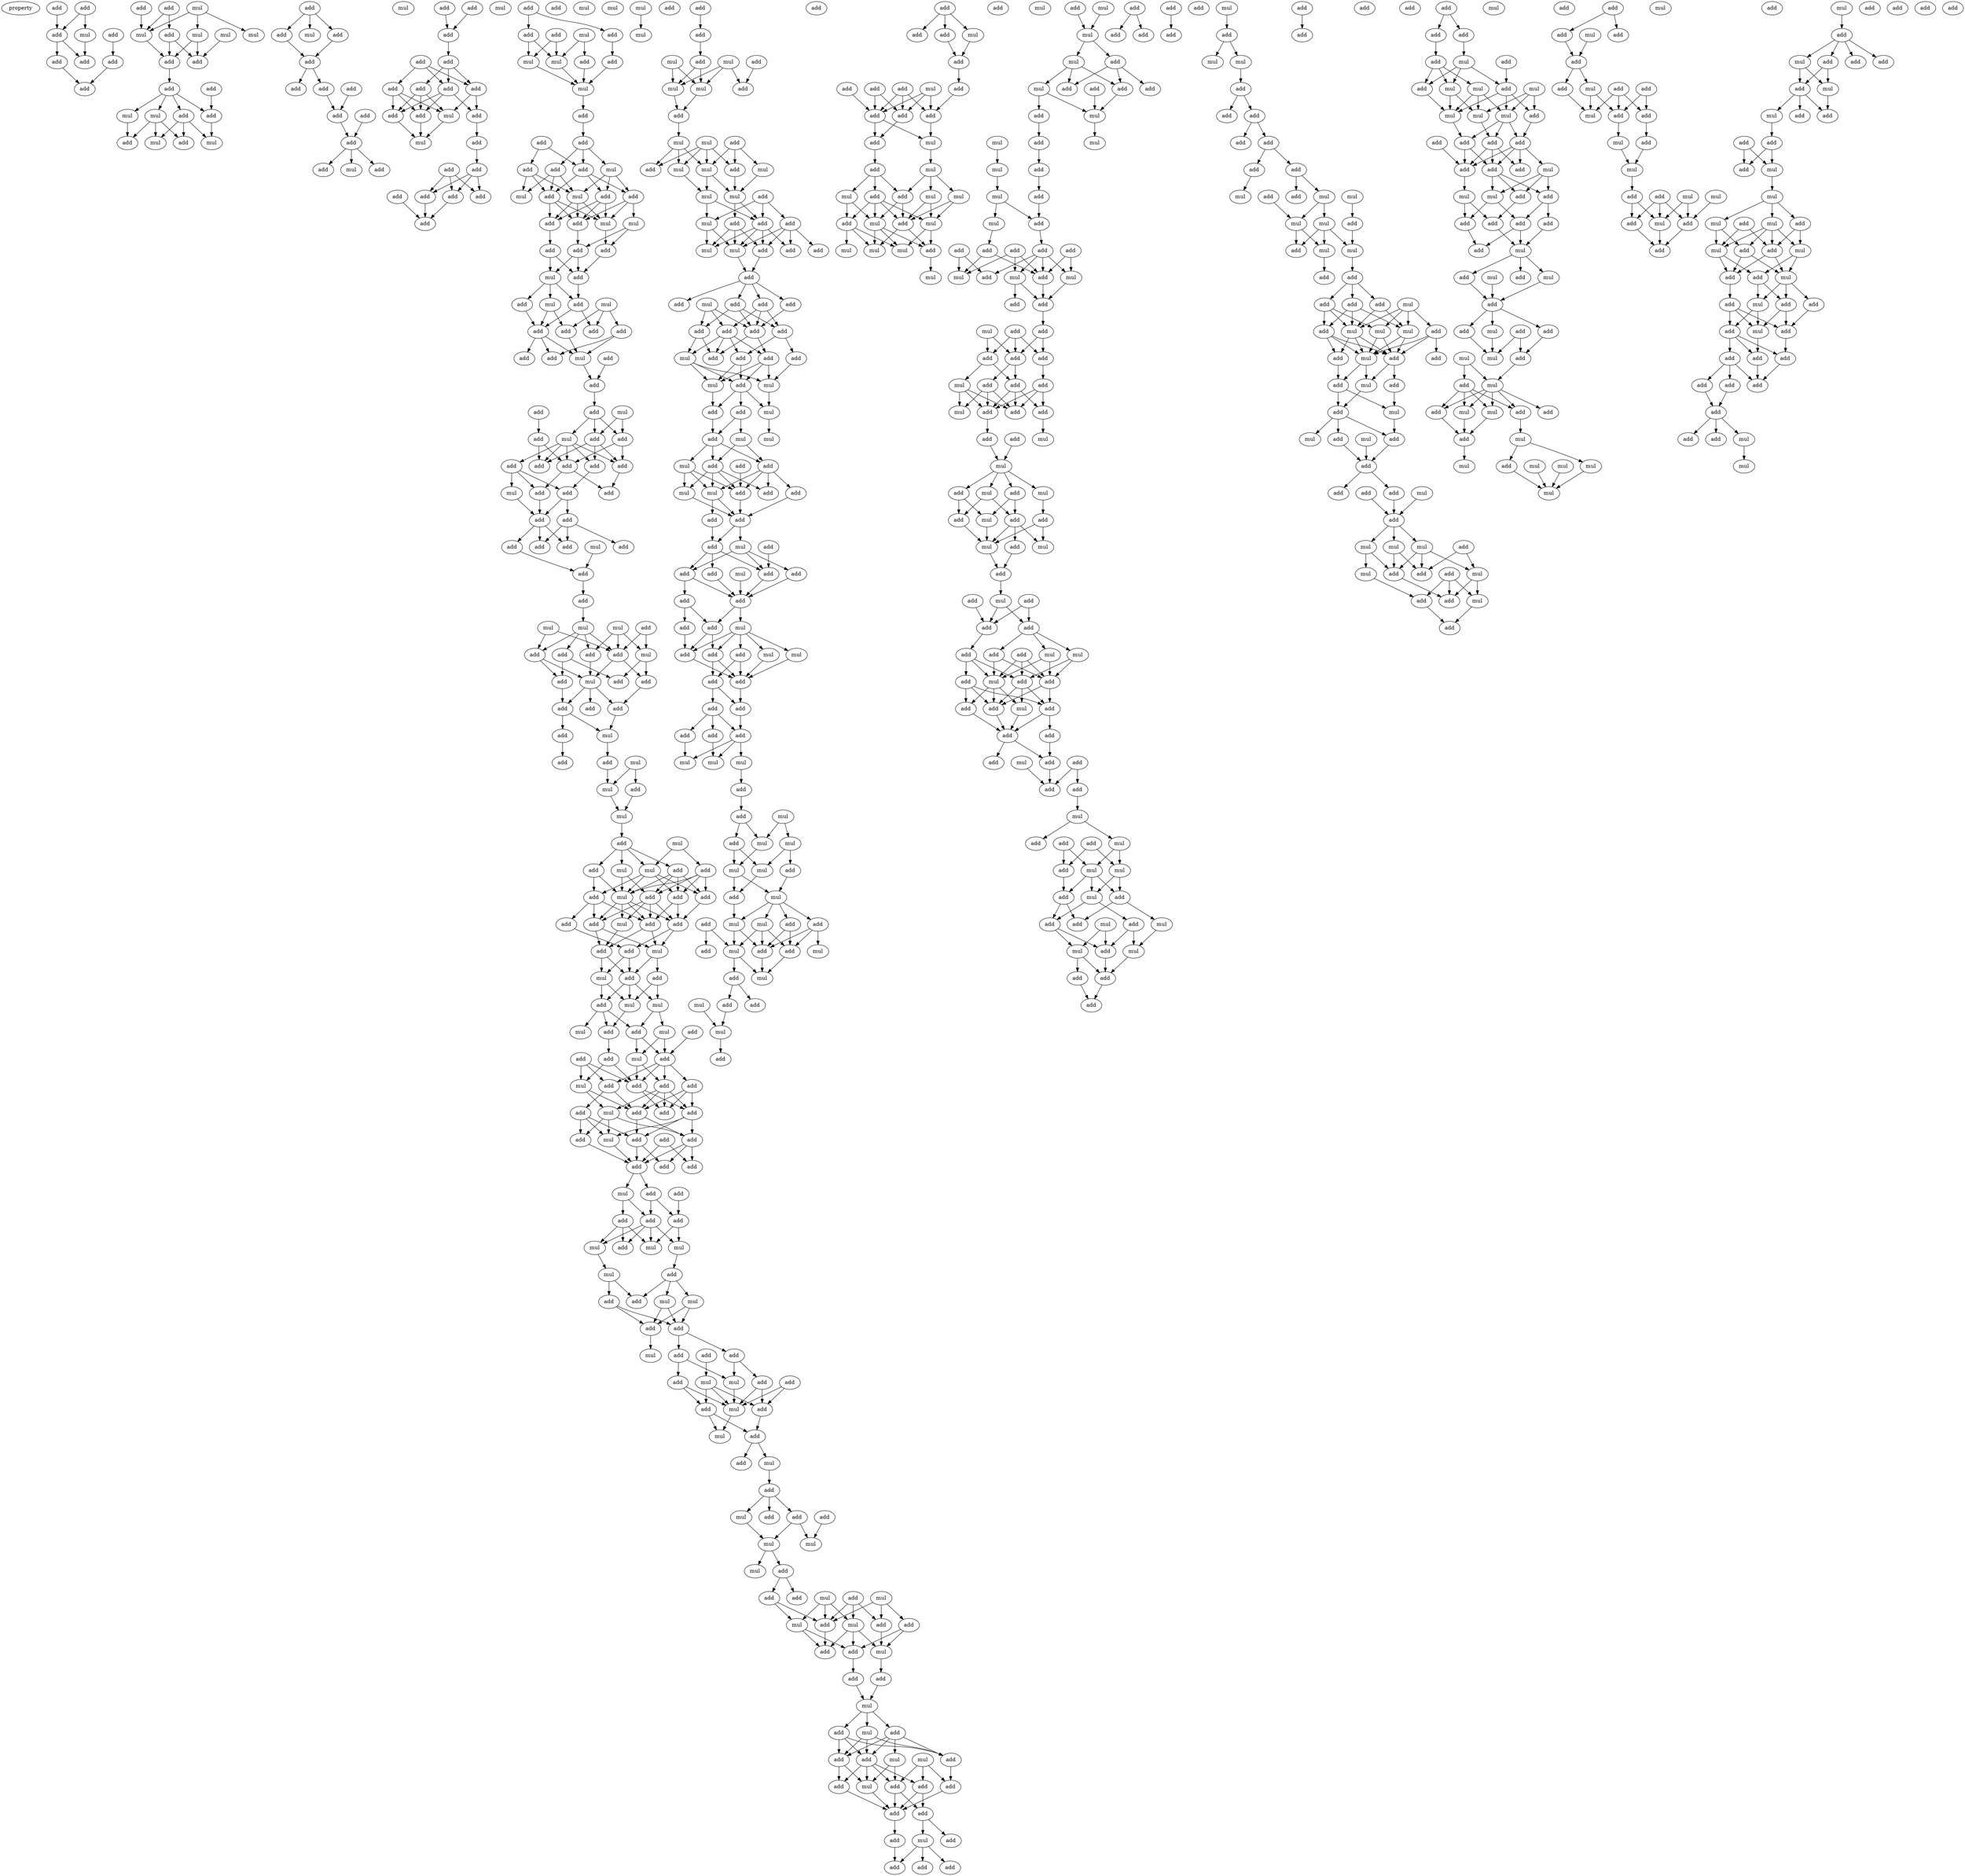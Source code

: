 digraph {
    node [fontcolor=black]
    property [mul=2,lf=2.0]
    0 [ label = add ];
    1 [ label = add ];
    2 [ label = add ];
    3 [ label = mul ];
    4 [ label = add ];
    5 [ label = add ];
    6 [ label = add ];
    7 [ label = add ];
    8 [ label = add ];
    9 [ label = add ];
    10 [ label = mul ];
    11 [ label = add ];
    12 [ label = mul ];
    13 [ label = mul ];
    14 [ label = mul ];
    15 [ label = mul ];
    16 [ label = add ];
    17 [ label = add ];
    18 [ label = add ];
    19 [ label = add ];
    20 [ label = add ];
    21 [ label = mul ];
    22 [ label = add ];
    23 [ label = mul ];
    24 [ label = add ];
    25 [ label = mul ];
    26 [ label = add ];
    27 [ label = mul ];
    28 [ label = add ];
    29 [ label = add ];
    30 [ label = add ];
    31 [ label = mul ];
    32 [ label = add ];
    33 [ label = add ];
    34 [ label = mul ];
    35 [ label = add ];
    36 [ label = add ];
    37 [ label = add ];
    38 [ label = add ];
    39 [ label = add ];
    40 [ label = add ];
    41 [ label = add ];
    42 [ label = add ];
    43 [ label = add ];
    44 [ label = mul ];
    45 [ label = add ];
    46 [ label = add ];
    47 [ label = add ];
    48 [ label = add ];
    49 [ label = add ];
    50 [ label = add ];
    51 [ label = add ];
    52 [ label = add ];
    53 [ label = mul ];
    54 [ label = add ];
    55 [ label = add ];
    56 [ label = add ];
    57 [ label = add ];
    58 [ label = mul ];
    59 [ label = add ];
    60 [ label = add ];
    61 [ label = add ];
    62 [ label = add ];
    63 [ label = mul ];
    64 [ label = add ];
    65 [ label = add ];
    66 [ label = add ];
    67 [ label = add ];
    68 [ label = add ];
    69 [ label = mul ];
    70 [ label = add ];
    71 [ label = add ];
    72 [ label = mul ];
    73 [ label = mul ];
    74 [ label = add ];
    75 [ label = add ];
    76 [ label = mul ];
    77 [ label = add ];
    78 [ label = add ];
    79 [ label = add ];
    80 [ label = mul ];
    81 [ label = add ];
    82 [ label = add ];
    83 [ label = add ];
    84 [ label = mul ];
    85 [ label = mul ];
    86 [ label = add ];
    87 [ label = add ];
    88 [ label = add ];
    89 [ label = add ];
    90 [ label = mul ];
    91 [ label = mul ];
    92 [ label = add ];
    93 [ label = add ];
    94 [ label = add ];
    95 [ label = add ];
    96 [ label = add ];
    97 [ label = mul ];
    98 [ label = add ];
    99 [ label = mul ];
    100 [ label = mul ];
    101 [ label = add ];
    102 [ label = add ];
    103 [ label = add ];
    104 [ label = add ];
    105 [ label = add ];
    106 [ label = add ];
    107 [ label = add ];
    108 [ label = mul ];
    109 [ label = add ];
    110 [ label = add ];
    111 [ label = add ];
    112 [ label = mul ];
    113 [ label = add ];
    114 [ label = add ];
    115 [ label = add ];
    116 [ label = mul ];
    117 [ label = add ];
    118 [ label = add ];
    119 [ label = add ];
    120 [ label = add ];
    121 [ label = add ];
    122 [ label = add ];
    123 [ label = add ];
    124 [ label = mul ];
    125 [ label = add ];
    126 [ label = add ];
    127 [ label = add ];
    128 [ label = add ];
    129 [ label = add ];
    130 [ label = add ];
    131 [ label = mul ];
    132 [ label = add ];
    133 [ label = add ];
    134 [ label = add ];
    135 [ label = add ];
    136 [ label = mul ];
    137 [ label = mul ];
    138 [ label = mul ];
    139 [ label = add ];
    140 [ label = mul ];
    141 [ label = add ];
    142 [ label = add ];
    143 [ label = add ];
    144 [ label = add ];
    145 [ label = mul ];
    146 [ label = add ];
    147 [ label = add ];
    148 [ label = add ];
    149 [ label = add ];
    150 [ label = add ];
    151 [ label = add ];
    152 [ label = add ];
    153 [ label = mul ];
    154 [ label = add ];
    155 [ label = mul ];
    156 [ label = add ];
    157 [ label = add ];
    158 [ label = mul ];
    159 [ label = add ];
    160 [ label = mul ];
    161 [ label = mul ];
    162 [ label = mul ];
    163 [ label = add ];
    164 [ label = mul ];
    165 [ label = add ];
    166 [ label = add ];
    167 [ label = add ];
    168 [ label = mul ];
    169 [ label = add ];
    170 [ label = add ];
    171 [ label = mul ];
    172 [ label = add ];
    173 [ label = add ];
    174 [ label = add ];
    175 [ label = add ];
    176 [ label = add ];
    177 [ label = add ];
    178 [ label = mul ];
    179 [ label = add ];
    180 [ label = mul ];
    181 [ label = add ];
    182 [ label = add ];
    183 [ label = mul ];
    184 [ label = add ];
    185 [ label = add ];
    186 [ label = mul ];
    187 [ label = mul ];
    188 [ label = add ];
    189 [ label = add ];
    190 [ label = mul ];
    191 [ label = add ];
    192 [ label = mul ];
    193 [ label = add ];
    194 [ label = add ];
    195 [ label = mul ];
    196 [ label = mul ];
    197 [ label = add ];
    198 [ label = add ];
    199 [ label = add ];
    200 [ label = add ];
    201 [ label = mul ];
    202 [ label = add ];
    203 [ label = mul ];
    204 [ label = add ];
    205 [ label = add ];
    206 [ label = add ];
    207 [ label = add ];
    208 [ label = add ];
    209 [ label = mul ];
    210 [ label = add ];
    211 [ label = add ];
    212 [ label = add ];
    213 [ label = add ];
    214 [ label = add ];
    215 [ label = add ];
    216 [ label = add ];
    217 [ label = mul ];
    218 [ label = add ];
    219 [ label = add ];
    220 [ label = add ];
    221 [ label = add ];
    222 [ label = mul ];
    223 [ label = add ];
    224 [ label = mul ];
    225 [ label = mul ];
    226 [ label = mul ];
    227 [ label = add ];
    228 [ label = add ];
    229 [ label = add ];
    230 [ label = mul ];
    231 [ label = mul ];
    232 [ label = add ];
    233 [ label = add ];
    234 [ label = add ];
    235 [ label = add ];
    236 [ label = mul ];
    237 [ label = add ];
    238 [ label = add ];
    239 [ label = mul ];
    240 [ label = add ];
    241 [ label = mul ];
    242 [ label = add ];
    243 [ label = add ];
    244 [ label = add ];
    245 [ label = mul ];
    246 [ label = add ];
    247 [ label = mul ];
    248 [ label = mul ];
    249 [ label = add ];
    250 [ label = mul ];
    251 [ label = mul ];
    252 [ label = add ];
    253 [ label = add ];
    254 [ label = add ];
    255 [ label = mul ];
    256 [ label = add ];
    257 [ label = mul ];
    258 [ label = mul ];
    259 [ label = mul ];
    260 [ label = add ];
    261 [ label = add ];
    262 [ label = add ];
    263 [ label = mul ];
    264 [ label = add ];
    265 [ label = mul ];
    266 [ label = add ];
    267 [ label = add ];
    268 [ label = mul ];
    269 [ label = add ];
    270 [ label = mul ];
    271 [ label = add ];
    272 [ label = mul ];
    273 [ label = add ];
    274 [ label = add ];
    275 [ label = add ];
    276 [ label = mul ];
    277 [ label = add ];
    278 [ label = add ];
    279 [ label = mul ];
    280 [ label = add ];
    281 [ label = add ];
    282 [ label = add ];
    283 [ label = mul ];
    284 [ label = add ];
    285 [ label = mul ];
    286 [ label = add ];
    287 [ label = add ];
    288 [ label = add ];
    289 [ label = mul ];
    290 [ label = add ];
    291 [ label = add ];
    292 [ label = add ];
    293 [ label = add ];
    294 [ label = mul ];
    295 [ label = add ];
    296 [ label = add ];
    297 [ label = add ];
    298 [ label = add ];
    299 [ label = add ];
    300 [ label = add ];
    301 [ label = add ];
    302 [ label = mul ];
    303 [ label = mul ];
    304 [ label = add ];
    305 [ label = add ];
    306 [ label = mul ];
    307 [ label = mul ];
    308 [ label = add ];
    309 [ label = add ];
    310 [ label = mul ];
    311 [ label = mul ];
    312 [ label = add ];
    313 [ label = mul ];
    314 [ label = add ];
    315 [ label = mul ];
    316 [ label = mul ];
    317 [ label = mul ];
    318 [ label = add ];
    319 [ label = mul ];
    320 [ label = add ];
    321 [ label = add ];
    322 [ label = mul ];
    323 [ label = add ];
    324 [ label = mul ];
    325 [ label = add ];
    326 [ label = add ];
    327 [ label = add ];
    328 [ label = mul ];
    329 [ label = add ];
    330 [ label = add ];
    331 [ label = mul ];
    332 [ label = add ];
    333 [ label = add ];
    334 [ label = add ];
    335 [ label = add ];
    336 [ label = add ];
    337 [ label = add ];
    338 [ label = add ];
    339 [ label = add ];
    340 [ label = add ];
    341 [ label = mul ];
    342 [ label = add ];
    343 [ label = add ];
    344 [ label = mul ];
    345 [ label = add ];
    346 [ label = mul ];
    347 [ label = mul ];
    348 [ label = add ];
    349 [ label = add ];
    350 [ label = add ];
    351 [ label = mul ];
    352 [ label = mul ];
    353 [ label = add ];
    354 [ label = mul ];
    355 [ label = add ];
    356 [ label = add ];
    357 [ label = add ];
    358 [ label = mul ];
    359 [ label = add ];
    360 [ label = mul ];
    361 [ label = add ];
    362 [ label = add ];
    363 [ label = add ];
    364 [ label = mul ];
    365 [ label = add ];
    366 [ label = add ];
    367 [ label = add ];
    368 [ label = add ];
    369 [ label = add ];
    370 [ label = add ];
    371 [ label = mul ];
    372 [ label = add ];
    373 [ label = add ];
    374 [ label = mul ];
    375 [ label = add ];
    376 [ label = add ];
    377 [ label = add ];
    378 [ label = mul ];
    379 [ label = mul ];
    380 [ label = add ];
    381 [ label = add ];
    382 [ label = add ];
    383 [ label = add ];
    384 [ label = add ];
    385 [ label = add ];
    386 [ label = add ];
    387 [ label = add ];
    388 [ label = add ];
    389 [ label = add ];
    390 [ label = mul ];
    391 [ label = mul ];
    392 [ label = mul ];
    393 [ label = add ];
    394 [ label = mul ];
    395 [ label = add ];
    396 [ label = mul ];
    397 [ label = mul ];
    398 [ label = add ];
    399 [ label = mul ];
    400 [ label = mul ];
    401 [ label = add ];
    402 [ label = add ];
    403 [ label = mul ];
    404 [ label = add ];
    405 [ label = add ];
    406 [ label = mul ];
    407 [ label = add ];
    408 [ label = mul ];
    409 [ label = mul ];
    410 [ label = mul ];
    411 [ label = add ];
    412 [ label = add ];
    413 [ label = add ];
    414 [ label = mul ];
    415 [ label = add ];
    416 [ label = add ];
    417 [ label = mul ];
    418 [ label = add ];
    419 [ label = mul ];
    420 [ label = add ];
    421 [ label = add ];
    422 [ label = add ];
    423 [ label = mul ];
    424 [ label = add ];
    425 [ label = add ];
    426 [ label = add ];
    427 [ label = add ];
    428 [ label = add ];
    429 [ label = add ];
    430 [ label = mul ];
    431 [ label = add ];
    432 [ label = add ];
    433 [ label = add ];
    434 [ label = add ];
    435 [ label = mul ];
    436 [ label = mul ];
    437 [ label = add ];
    438 [ label = mul ];
    439 [ label = add ];
    440 [ label = mul ];
    441 [ label = mul ];
    442 [ label = mul ];
    443 [ label = add ];
    444 [ label = add ];
    445 [ label = add ];
    446 [ label = add ];
    447 [ label = mul ];
    448 [ label = mul ];
    449 [ label = mul ];
    450 [ label = mul ];
    451 [ label = mul ];
    452 [ label = add ];
    453 [ label = mul ];
    454 [ label = add ];
    455 [ label = mul ];
    456 [ label = mul ];
    457 [ label = mul ];
    458 [ label = add ];
    459 [ label = mul ];
    460 [ label = add ];
    461 [ label = add ];
    462 [ label = add ];
    463 [ label = add ];
    464 [ label = add ];
    465 [ label = mul ];
    466 [ label = mul ];
    467 [ label = add ];
    468 [ label = mul ];
    469 [ label = add ];
    470 [ label = mul ];
    471 [ label = mul ];
    472 [ label = add ];
    473 [ label = add ];
    474 [ label = mul ];
    475 [ label = add ];
    476 [ label = add ];
    477 [ label = add ];
    478 [ label = add ];
    479 [ label = add ];
    480 [ label = mul ];
    481 [ label = add ];
    482 [ label = mul ];
    483 [ label = add ];
    484 [ label = mul ];
    485 [ label = add ];
    486 [ label = add ];
    487 [ label = mul ];
    488 [ label = add ];
    489 [ label = add ];
    490 [ label = add ];
    491 [ label = add ];
    492 [ label = add ];
    493 [ label = add ];
    494 [ label = add ];
    495 [ label = mul ];
    496 [ label = add ];
    497 [ label = add ];
    498 [ label = mul ];
    499 [ label = add ];
    500 [ label = add ];
    501 [ label = add ];
    502 [ label = add ];
    503 [ label = mul ];
    504 [ label = mul ];
    505 [ label = add ];
    506 [ label = mul ];
    507 [ label = add ];
    508 [ label = mul ];
    509 [ label = mul ];
    510 [ label = add ];
    511 [ label = add ];
    512 [ label = add ];
    513 [ label = mul ];
    514 [ label = mul ];
    515 [ label = add ];
    516 [ label = add ];
    517 [ label = add ];
    518 [ label = add ];
    519 [ label = mul ];
    520 [ label = add ];
    521 [ label = add ];
    522 [ label = add ];
    523 [ label = add ];
    524 [ label = add ];
    525 [ label = mul ];
    526 [ label = mul ];
    527 [ label = add ];
    528 [ label = add ];
    529 [ label = mul ];
    530 [ label = add ];
    531 [ label = add ];
    532 [ label = mul ];
    533 [ label = add ];
    534 [ label = add ];
    535 [ label = add ];
    536 [ label = add ];
    537 [ label = add ];
    538 [ label = mul ];
    539 [ label = add ];
    540 [ label = add ];
    541 [ label = add ];
    542 [ label = add ];
    543 [ label = mul ];
    544 [ label = add ];
    545 [ label = add ];
    546 [ label = add ];
    547 [ label = mul ];
    548 [ label = add ];
    549 [ label = mul ];
    550 [ label = mul ];
    551 [ label = add ];
    552 [ label = add ];
    553 [ label = mul ];
    554 [ label = mul ];
    555 [ label = add ];
    556 [ label = add ];
    557 [ label = mul ];
    558 [ label = add ];
    559 [ label = mul ];
    560 [ label = mul ];
    561 [ label = add ];
    562 [ label = add ];
    563 [ label = add ];
    564 [ label = add ];
    565 [ label = add ];
    566 [ label = add ];
    567 [ label = add ];
    568 [ label = add ];
    569 [ label = mul ];
    570 [ label = add ];
    571 [ label = add ];
    572 [ label = add ];
    573 [ label = mul ];
    574 [ label = mul ];
    575 [ label = add ];
    576 [ label = add ];
    577 [ label = add ];
    578 [ label = add ];
    579 [ label = add ];
    580 [ label = add ];
    581 [ label = add ];
    582 [ label = add ];
    583 [ label = add ];
    584 [ label = add ];
    585 [ label = mul ];
    586 [ label = mul ];
    587 [ label = add ];
    588 [ label = mul ];
    589 [ label = add ];
    590 [ label = mul ];
    591 [ label = add ];
    592 [ label = mul ];
    593 [ label = add ];
    594 [ label = mul ];
    595 [ label = mul ];
    596 [ label = add ];
    597 [ label = add ];
    598 [ label = add ];
    599 [ label = mul ];
    600 [ label = add ];
    601 [ label = add ];
    602 [ label = add ];
    603 [ label = add ];
    604 [ label = mul ];
    605 [ label = mul ];
    606 [ label = mul ];
    607 [ label = add ];
    608 [ label = add ];
    609 [ label = add ];
    610 [ label = mul ];
    611 [ label = mul ];
    612 [ label = add ];
    613 [ label = add ];
    614 [ label = add ];
    615 [ label = mul ];
    616 [ label = add ];
    617 [ label = mul ];
    618 [ label = add ];
    619 [ label = mul ];
    620 [ label = add ];
    621 [ label = add ];
    622 [ label = add ];
    623 [ label = add ];
    624 [ label = add ];
    625 [ label = mul ];
    626 [ label = add ];
    627 [ label = mul ];
    628 [ label = mul ];
    629 [ label = add ];
    630 [ label = mul ];
    631 [ label = mul ];
    632 [ label = add ];
    633 [ label = add ];
    634 [ label = add ];
    635 [ label = mul ];
    636 [ label = add ];
    637 [ label = add ];
    638 [ label = mul ];
    639 [ label = add ];
    640 [ label = add ];
    641 [ label = add ];
    642 [ label = add ];
    643 [ label = add ];
    644 [ label = add ];
    645 [ label = mul ];
    646 [ label = add ];
    647 [ label = mul ];
    648 [ label = mul ];
    649 [ label = add ];
    650 [ label = mul ];
    651 [ label = mul ];
    652 [ label = mul ];
    653 [ label = mul ];
    654 [ label = add ];
    655 [ label = add ];
    656 [ label = add ];
    657 [ label = add ];
    658 [ label = add ];
    659 [ label = add ];
    660 [ label = add ];
    661 [ label = add ];
    662 [ label = mul ];
    663 [ label = mul ];
    664 [ label = add ];
    665 [ label = mul ];
    666 [ label = add ];
    667 [ label = add ];
    668 [ label = add ];
    669 [ label = add ];
    670 [ label = add ];
    671 [ label = add ];
    672 [ label = mul ];
    673 [ label = mul ];
    674 [ label = mul ];
    675 [ label = add ];
    676 [ label = add ];
    677 [ label = mul ];
    678 [ label = add ];
    679 [ label = add ];
    680 [ label = add ];
    681 [ label = mul ];
    682 [ label = add ];
    683 [ label = mul ];
    684 [ label = mul ];
    685 [ label = add ];
    686 [ label = add ];
    687 [ label = mul ];
    688 [ label = mul ];
    689 [ label = add ];
    690 [ label = add ];
    691 [ label = add ];
    692 [ label = mul ];
    693 [ label = add ];
    694 [ label = mul ];
    695 [ label = mul ];
    696 [ label = add ];
    697 [ label = mul ];
    698 [ label = mul ];
    699 [ label = mul ];
    700 [ label = mul ];
    701 [ label = add ];
    702 [ label = add ];
    703 [ label = add ];
    704 [ label = add ];
    705 [ label = mul ];
    706 [ label = mul ];
    707 [ label = add ];
    708 [ label = add ];
    709 [ label = add ];
    710 [ label = mul ];
    711 [ label = add ];
    712 [ label = add ];
    713 [ label = mul ];
    714 [ label = add ];
    715 [ label = add ];
    716 [ label = mul ];
    717 [ label = mul ];
    718 [ label = add ];
    719 [ label = add ];
    720 [ label = mul ];
    721 [ label = mul ];
    722 [ label = add ];
    723 [ label = add ];
    724 [ label = mul ];
    725 [ label = add ];
    726 [ label = add ];
    727 [ label = mul ];
    728 [ label = add ];
    729 [ label = mul ];
    730 [ label = add ];
    731 [ label = add ];
    732 [ label = add ];
    733 [ label = add ];
    734 [ label = add ];
    735 [ label = mul ];
    736 [ label = add ];
    737 [ label = mul ];
    738 [ label = add ];
    739 [ label = add ];
    740 [ label = add ];
    741 [ label = add ];
    742 [ label = mul ];
    743 [ label = mul ];
    744 [ label = mul ];
    745 [ label = add ];
    746 [ label = add ];
    747 [ label = mul ];
    748 [ label = mul ];
    749 [ label = add ];
    750 [ label = add ];
    751 [ label = mul ];
    752 [ label = add ];
    753 [ label = add ];
    754 [ label = mul ];
    755 [ label = add ];
    756 [ label = add ];
    757 [ label = add ];
    758 [ label = mul ];
    759 [ label = mul ];
    760 [ label = add ];
    761 [ label = add ];
    762 [ label = add ];
    763 [ label = add ];
    764 [ label = add ];
    765 [ label = add ];
    766 [ label = add ];
    767 [ label = add ];
    768 [ label = add ];
    769 [ label = add ];
    770 [ label = add ];
    771 [ label = add ];
    772 [ label = add ];
    773 [ label = mul ];
    774 [ label = add ];
    775 [ label = mul ];
    0 -> 2 [ name = 0 ];
    1 -> 2 [ name = 1 ];
    1 -> 3 [ name = 2 ];
    2 -> 5 [ name = 3 ];
    2 -> 7 [ name = 4 ];
    3 -> 5 [ name = 5 ];
    4 -> 6 [ name = 6 ];
    6 -> 8 [ name = 7 ];
    7 -> 8 [ name = 8 ];
    9 -> 12 [ name = 9 ];
    9 -> 16 [ name = 10 ];
    10 -> 12 [ name = 11 ];
    10 -> 14 [ name = 12 ];
    10 -> 15 [ name = 13 ];
    11 -> 12 [ name = 14 ];
    12 -> 18 [ name = 15 ];
    13 -> 17 [ name = 16 ];
    14 -> 17 [ name = 17 ];
    14 -> 18 [ name = 18 ];
    16 -> 17 [ name = 19 ];
    16 -> 18 [ name = 20 ];
    18 -> 19 [ name = 21 ];
    19 -> 21 [ name = 22 ];
    19 -> 22 [ name = 23 ];
    19 -> 23 [ name = 24 ];
    19 -> 24 [ name = 25 ];
    20 -> 24 [ name = 26 ];
    21 -> 26 [ name = 27 ];
    22 -> 25 [ name = 28 ];
    22 -> 27 [ name = 29 ];
    22 -> 28 [ name = 30 ];
    23 -> 25 [ name = 31 ];
    23 -> 26 [ name = 32 ];
    23 -> 28 [ name = 33 ];
    24 -> 27 [ name = 34 ];
    29 -> 30 [ name = 35 ];
    29 -> 31 [ name = 36 ];
    29 -> 32 [ name = 37 ];
    30 -> 33 [ name = 38 ];
    32 -> 33 [ name = 39 ];
    33 -> 35 [ name = 40 ];
    33 -> 37 [ name = 41 ];
    36 -> 39 [ name = 42 ];
    37 -> 39 [ name = 43 ];
    38 -> 40 [ name = 44 ];
    39 -> 40 [ name = 45 ];
    40 -> 41 [ name = 46 ];
    40 -> 44 [ name = 47 ];
    40 -> 45 [ name = 48 ];
    42 -> 46 [ name = 49 ];
    43 -> 46 [ name = 50 ];
    46 -> 47 [ name = 51 ];
    47 -> 49 [ name = 52 ];
    47 -> 50 [ name = 53 ];
    47 -> 52 [ name = 54 ];
    48 -> 49 [ name = 55 ];
    48 -> 51 [ name = 56 ];
    48 -> 52 [ name = 57 ];
    49 -> 54 [ name = 58 ];
    49 -> 55 [ name = 59 ];
    49 -> 56 [ name = 60 ];
    50 -> 53 [ name = 61 ];
    50 -> 54 [ name = 62 ];
    50 -> 55 [ name = 63 ];
    51 -> 53 [ name = 64 ];
    51 -> 54 [ name = 65 ];
    51 -> 55 [ name = 66 ];
    52 -> 53 [ name = 67 ];
    52 -> 56 [ name = 68 ];
    53 -> 58 [ name = 69 ];
    54 -> 58 [ name = 70 ];
    55 -> 58 [ name = 71 ];
    56 -> 57 [ name = 72 ];
    57 -> 60 [ name = 73 ];
    59 -> 61 [ name = 74 ];
    59 -> 64 [ name = 75 ];
    59 -> 65 [ name = 76 ];
    60 -> 61 [ name = 77 ];
    60 -> 64 [ name = 78 ];
    60 -> 65 [ name = 79 ];
    61 -> 66 [ name = 80 ];
    62 -> 66 [ name = 81 ];
    65 -> 66 [ name = 82 ];
    67 -> 70 [ name = 83 ];
    67 -> 71 [ name = 84 ];
    68 -> 72 [ name = 85 ];
    68 -> 73 [ name = 86 ];
    69 -> 73 [ name = 87 ];
    69 -> 75 [ name = 88 ];
    70 -> 72 [ name = 89 ];
    70 -> 73 [ name = 90 ];
    71 -> 74 [ name = 91 ];
    72 -> 76 [ name = 92 ];
    73 -> 76 [ name = 93 ];
    74 -> 76 [ name = 94 ];
    75 -> 76 [ name = 95 ];
    76 -> 77 [ name = 96 ];
    77 -> 79 [ name = 97 ];
    78 -> 81 [ name = 98 ];
    78 -> 83 [ name = 99 ];
    79 -> 80 [ name = 100 ];
    79 -> 82 [ name = 101 ];
    79 -> 83 [ name = 102 ];
    80 -> 84 [ name = 103 ];
    80 -> 87 [ name = 104 ];
    80 -> 88 [ name = 105 ];
    81 -> 84 [ name = 106 ];
    81 -> 85 [ name = 107 ];
    81 -> 86 [ name = 108 ];
    82 -> 84 [ name = 109 ];
    82 -> 85 [ name = 110 ];
    82 -> 86 [ name = 111 ];
    83 -> 86 [ name = 112 ];
    83 -> 87 [ name = 113 ];
    83 -> 88 [ name = 114 ];
    84 -> 89 [ name = 115 ];
    84 -> 91 [ name = 116 ];
    84 -> 92 [ name = 117 ];
    86 -> 89 [ name = 118 ];
    86 -> 91 [ name = 119 ];
    86 -> 92 [ name = 120 ];
    87 -> 90 [ name = 121 ];
    87 -> 91 [ name = 122 ];
    87 -> 92 [ name = 123 ];
    88 -> 89 [ name = 124 ];
    88 -> 91 [ name = 125 ];
    88 -> 92 [ name = 126 ];
    89 -> 95 [ name = 127 ];
    90 -> 93 [ name = 128 ];
    90 -> 94 [ name = 129 ];
    91 -> 93 [ name = 130 ];
    92 -> 94 [ name = 131 ];
    93 -> 96 [ name = 132 ];
    94 -> 96 [ name = 133 ];
    94 -> 97 [ name = 134 ];
    95 -> 96 [ name = 135 ];
    95 -> 97 [ name = 136 ];
    96 -> 98 [ name = 137 ];
    97 -> 98 [ name = 138 ];
    97 -> 99 [ name = 139 ];
    97 -> 101 [ name = 140 ];
    98 -> 103 [ name = 141 ];
    98 -> 104 [ name = 142 ];
    99 -> 104 [ name = 143 ];
    99 -> 105 [ name = 144 ];
    100 -> 102 [ name = 145 ];
    100 -> 103 [ name = 146 ];
    100 -> 105 [ name = 147 ];
    101 -> 104 [ name = 148 ];
    102 -> 106 [ name = 149 ];
    102 -> 108 [ name = 150 ];
    104 -> 106 [ name = 151 ];
    104 -> 108 [ name = 152 ];
    104 -> 109 [ name = 153 ];
    105 -> 108 [ name = 154 ];
    107 -> 110 [ name = 155 ];
    108 -> 110 [ name = 156 ];
    110 -> 113 [ name = 157 ];
    111 -> 115 [ name = 158 ];
    112 -> 114 [ name = 159 ];
    112 -> 117 [ name = 160 ];
    113 -> 114 [ name = 161 ];
    113 -> 116 [ name = 162 ];
    113 -> 117 [ name = 163 ];
    114 -> 118 [ name = 164 ];
    114 -> 120 [ name = 165 ];
    114 -> 121 [ name = 166 ];
    115 -> 119 [ name = 167 ];
    115 -> 121 [ name = 168 ];
    116 -> 118 [ name = 169 ];
    116 -> 119 [ name = 170 ];
    116 -> 120 [ name = 171 ];
    116 -> 121 [ name = 172 ];
    116 -> 122 [ name = 173 ];
    117 -> 119 [ name = 174 ];
    117 -> 120 [ name = 175 ];
    118 -> 125 [ name = 176 ];
    119 -> 123 [ name = 177 ];
    119 -> 126 [ name = 178 ];
    120 -> 123 [ name = 179 ];
    122 -> 124 [ name = 180 ];
    122 -> 125 [ name = 181 ];
    122 -> 126 [ name = 182 ];
    124 -> 128 [ name = 183 ];
    125 -> 127 [ name = 184 ];
    125 -> 128 [ name = 185 ];
    126 -> 128 [ name = 186 ];
    127 -> 130 [ name = 187 ];
    127 -> 132 [ name = 188 ];
    127 -> 133 [ name = 189 ];
    128 -> 129 [ name = 190 ];
    128 -> 130 [ name = 191 ];
    128 -> 133 [ name = 192 ];
    129 -> 134 [ name = 193 ];
    131 -> 134 [ name = 194 ];
    134 -> 135 [ name = 195 ];
    135 -> 136 [ name = 196 ];
    136 -> 141 [ name = 197 ];
    136 -> 142 [ name = 198 ];
    136 -> 143 [ name = 199 ];
    136 -> 144 [ name = 200 ];
    137 -> 141 [ name = 201 ];
    137 -> 143 [ name = 202 ];
    138 -> 140 [ name = 203 ];
    138 -> 143 [ name = 204 ];
    138 -> 144 [ name = 205 ];
    139 -> 140 [ name = 206 ];
    139 -> 143 [ name = 207 ];
    140 -> 146 [ name = 208 ];
    140 -> 147 [ name = 209 ];
    141 -> 145 [ name = 210 ];
    141 -> 148 [ name = 211 ];
    142 -> 147 [ name = 212 ];
    142 -> 148 [ name = 213 ];
    143 -> 145 [ name = 214 ];
    143 -> 146 [ name = 215 ];
    144 -> 145 [ name = 216 ];
    145 -> 149 [ name = 217 ];
    145 -> 150 [ name = 218 ];
    145 -> 151 [ name = 219 ];
    146 -> 150 [ name = 220 ];
    148 -> 149 [ name = 221 ];
    149 -> 153 [ name = 222 ];
    149 -> 154 [ name = 223 ];
    150 -> 153 [ name = 224 ];
    153 -> 156 [ name = 225 ];
    154 -> 157 [ name = 226 ];
    155 -> 158 [ name = 227 ];
    155 -> 159 [ name = 228 ];
    156 -> 158 [ name = 229 ];
    158 -> 160 [ name = 230 ];
    159 -> 160 [ name = 231 ];
    160 -> 163 [ name = 232 ];
    162 -> 166 [ name = 233 ];
    162 -> 168 [ name = 234 ];
    163 -> 164 [ name = 235 ];
    163 -> 165 [ name = 236 ];
    163 -> 167 [ name = 237 ];
    163 -> 168 [ name = 238 ];
    164 -> 171 [ name = 239 ];
    164 -> 172 [ name = 240 ];
    165 -> 170 [ name = 241 ];
    165 -> 171 [ name = 242 ];
    165 -> 172 [ name = 243 ];
    165 -> 173 [ name = 244 ];
    166 -> 170 [ name = 245 ];
    166 -> 171 [ name = 246 ];
    166 -> 172 [ name = 247 ];
    166 -> 173 [ name = 248 ];
    167 -> 169 [ name = 249 ];
    167 -> 171 [ name = 250 ];
    168 -> 169 [ name = 251 ];
    168 -> 170 [ name = 252 ];
    168 -> 171 [ name = 253 ];
    168 -> 173 [ name = 254 ];
    169 -> 174 [ name = 255 ];
    169 -> 176 [ name = 256 ];
    169 -> 177 [ name = 257 ];
    170 -> 174 [ name = 258 ];
    170 -> 175 [ name = 259 ];
    171 -> 174 [ name = 260 ];
    171 -> 175 [ name = 261 ];
    171 -> 176 [ name = 262 ];
    171 -> 178 [ name = 263 ];
    172 -> 174 [ name = 264 ];
    172 -> 175 [ name = 265 ];
    172 -> 176 [ name = 266 ];
    172 -> 178 [ name = 267 ];
    173 -> 175 [ name = 268 ];
    174 -> 180 [ name = 269 ];
    174 -> 181 [ name = 270 ];
    175 -> 179 [ name = 271 ];
    175 -> 180 [ name = 272 ];
    176 -> 180 [ name = 273 ];
    176 -> 181 [ name = 274 ];
    177 -> 179 [ name = 275 ];
    178 -> 181 [ name = 276 ];
    179 -> 182 [ name = 277 ];
    179 -> 183 [ name = 278 ];
    180 -> 182 [ name = 279 ];
    180 -> 184 [ name = 280 ];
    181 -> 182 [ name = 281 ];
    181 -> 183 [ name = 282 ];
    182 -> 185 [ name = 283 ];
    182 -> 186 [ name = 284 ];
    182 -> 187 [ name = 285 ];
    183 -> 185 [ name = 286 ];
    183 -> 186 [ name = 287 ];
    184 -> 186 [ name = 288 ];
    184 -> 187 [ name = 289 ];
    185 -> 188 [ name = 290 ];
    185 -> 190 [ name = 291 ];
    185 -> 191 [ name = 292 ];
    186 -> 188 [ name = 293 ];
    187 -> 191 [ name = 294 ];
    187 -> 192 [ name = 295 ];
    188 -> 197 [ name = 296 ];
    189 -> 193 [ name = 297 ];
    191 -> 193 [ name = 298 ];
    191 -> 196 [ name = 299 ];
    192 -> 193 [ name = 300 ];
    192 -> 196 [ name = 301 ];
    193 -> 198 [ name = 302 ];
    193 -> 199 [ name = 303 ];
    193 -> 200 [ name = 304 ];
    193 -> 202 [ name = 305 ];
    194 -> 199 [ name = 306 ];
    194 -> 200 [ name = 307 ];
    194 -> 201 [ name = 308 ];
    196 -> 198 [ name = 309 ];
    196 -> 199 [ name = 310 ];
    197 -> 199 [ name = 311 ];
    197 -> 201 [ name = 312 ];
    198 -> 203 [ name = 313 ];
    198 -> 204 [ name = 314 ];
    198 -> 206 [ name = 315 ];
    198 -> 207 [ name = 316 ];
    199 -> 204 [ name = 317 ];
    199 -> 207 [ name = 318 ];
    200 -> 205 [ name = 319 ];
    200 -> 206 [ name = 320 ];
    201 -> 203 [ name = 321 ];
    201 -> 206 [ name = 322 ];
    202 -> 204 [ name = 323 ];
    202 -> 206 [ name = 324 ];
    202 -> 207 [ name = 325 ];
    203 -> 208 [ name = 326 ];
    203 -> 209 [ name = 327 ];
    203 -> 210 [ name = 328 ];
    205 -> 208 [ name = 329 ];
    205 -> 209 [ name = 330 ];
    205 -> 212 [ name = 331 ];
    206 -> 210 [ name = 332 ];
    206 -> 212 [ name = 333 ];
    207 -> 209 [ name = 334 ];
    207 -> 210 [ name = 335 ];
    207 -> 212 [ name = 336 ];
    208 -> 215 [ name = 337 ];
    209 -> 215 [ name = 338 ];
    210 -> 213 [ name = 339 ];
    210 -> 214 [ name = 340 ];
    210 -> 215 [ name = 341 ];
    211 -> 214 [ name = 342 ];
    211 -> 215 [ name = 343 ];
    212 -> 213 [ name = 344 ];
    212 -> 215 [ name = 345 ];
    215 -> 216 [ name = 346 ];
    215 -> 217 [ name = 347 ];
    216 -> 219 [ name = 348 ];
    216 -> 221 [ name = 349 ];
    217 -> 219 [ name = 350 ];
    217 -> 220 [ name = 351 ];
    218 -> 221 [ name = 352 ];
    219 -> 222 [ name = 353 ];
    219 -> 223 [ name = 354 ];
    219 -> 224 [ name = 355 ];
    219 -> 225 [ name = 356 ];
    220 -> 223 [ name = 357 ];
    220 -> 224 [ name = 358 ];
    220 -> 225 [ name = 359 ];
    221 -> 222 [ name = 360 ];
    221 -> 224 [ name = 361 ];
    222 -> 227 [ name = 362 ];
    225 -> 226 [ name = 363 ];
    226 -> 228 [ name = 364 ];
    226 -> 229 [ name = 365 ];
    227 -> 229 [ name = 366 ];
    227 -> 230 [ name = 367 ];
    227 -> 231 [ name = 368 ];
    228 -> 232 [ name = 369 ];
    228 -> 233 [ name = 370 ];
    230 -> 232 [ name = 371 ];
    230 -> 233 [ name = 372 ];
    231 -> 232 [ name = 373 ];
    231 -> 233 [ name = 374 ];
    232 -> 236 [ name = 375 ];
    233 -> 234 [ name = 376 ];
    233 -> 237 [ name = 377 ];
    234 -> 240 [ name = 378 ];
    234 -> 241 [ name = 379 ];
    235 -> 239 [ name = 380 ];
    237 -> 241 [ name = 381 ];
    237 -> 242 [ name = 382 ];
    238 -> 244 [ name = 383 ];
    238 -> 245 [ name = 384 ];
    239 -> 243 [ name = 385 ];
    239 -> 244 [ name = 386 ];
    239 -> 245 [ name = 387 ];
    240 -> 243 [ name = 388 ];
    240 -> 245 [ name = 389 ];
    241 -> 245 [ name = 390 ];
    242 -> 244 [ name = 391 ];
    242 -> 245 [ name = 392 ];
    243 -> 246 [ name = 393 ];
    243 -> 248 [ name = 394 ];
    244 -> 246 [ name = 395 ];
    245 -> 248 [ name = 396 ];
    246 -> 249 [ name = 397 ];
    246 -> 250 [ name = 398 ];
    247 -> 251 [ name = 399 ];
    250 -> 252 [ name = 400 ];
    252 -> 253 [ name = 401 ];
    252 -> 255 [ name = 402 ];
    252 -> 256 [ name = 403 ];
    253 -> 257 [ name = 404 ];
    253 -> 258 [ name = 405 ];
    254 -> 257 [ name = 406 ];
    255 -> 258 [ name = 407 ];
    258 -> 259 [ name = 408 ];
    258 -> 260 [ name = 409 ];
    260 -> 261 [ name = 410 ];
    260 -> 264 [ name = 411 ];
    262 -> 266 [ name = 412 ];
    262 -> 269 [ name = 413 ];
    262 -> 270 [ name = 414 ];
    263 -> 266 [ name = 415 ];
    263 -> 268 [ name = 416 ];
    263 -> 270 [ name = 417 ];
    264 -> 266 [ name = 418 ];
    264 -> 268 [ name = 419 ];
    265 -> 266 [ name = 420 ];
    265 -> 267 [ name = 421 ];
    265 -> 269 [ name = 422 ];
    266 -> 273 [ name = 423 ];
    267 -> 271 [ name = 424 ];
    267 -> 272 [ name = 425 ];
    268 -> 271 [ name = 426 ];
    268 -> 273 [ name = 427 ];
    269 -> 272 [ name = 428 ];
    270 -> 271 [ name = 429 ];
    270 -> 272 [ name = 430 ];
    270 -> 273 [ name = 431 ];
    271 -> 275 [ name = 432 ];
    272 -> 274 [ name = 433 ];
    274 -> 276 [ name = 434 ];
    275 -> 276 [ name = 435 ];
    276 -> 277 [ name = 436 ];
    276 -> 279 [ name = 437 ];
    276 -> 280 [ name = 438 ];
    277 -> 281 [ name = 439 ];
    277 -> 282 [ name = 440 ];
    277 -> 283 [ name = 441 ];
    277 -> 284 [ name = 442 ];
    279 -> 281 [ name = 443 ];
    279 -> 282 [ name = 444 ];
    279 -> 284 [ name = 445 ];
    280 -> 281 [ name = 446 ];
    280 -> 282 [ name = 447 ];
    280 -> 284 [ name = 448 ];
    281 -> 287 [ name = 449 ];
    282 -> 289 [ name = 450 ];
    282 -> 290 [ name = 451 ];
    283 -> 288 [ name = 452 ];
    283 -> 289 [ name = 453 ];
    284 -> 286 [ name = 454 ];
    284 -> 288 [ name = 455 ];
    284 -> 289 [ name = 456 ];
    284 -> 290 [ name = 457 ];
    285 -> 286 [ name = 458 ];
    285 -> 287 [ name = 459 ];
    285 -> 288 [ name = 460 ];
    286 -> 291 [ name = 461 ];
    286 -> 292 [ name = 462 ];
    287 -> 291 [ name = 463 ];
    288 -> 291 [ name = 464 ];
    288 -> 292 [ name = 465 ];
    289 -> 291 [ name = 466 ];
    290 -> 291 [ name = 467 ];
    291 -> 295 [ name = 468 ];
    292 -> 293 [ name = 469 ];
    292 -> 294 [ name = 470 ];
    294 -> 297 [ name = 471 ];
    294 -> 298 [ name = 472 ];
    294 -> 299 [ name = 473 ];
    295 -> 299 [ name = 474 ];
    296 -> 300 [ name = 475 ];
    300 -> 304 [ name = 476 ];
    301 -> 305 [ name = 477 ];
    302 -> 306 [ name = 478 ];
    302 -> 307 [ name = 479 ];
    303 -> 305 [ name = 480 ];
    303 -> 306 [ name = 481 ];
    303 -> 307 [ name = 482 ];
    304 -> 306 [ name = 483 ];
    304 -> 307 [ name = 484 ];
    306 -> 308 [ name = 485 ];
    307 -> 308 [ name = 486 ];
    308 -> 311 [ name = 487 ];
    309 -> 314 [ name = 488 ];
    309 -> 315 [ name = 489 ];
    309 -> 316 [ name = 490 ];
    310 -> 312 [ name = 491 ];
    310 -> 313 [ name = 492 ];
    310 -> 314 [ name = 493 ];
    310 -> 316 [ name = 494 ];
    311 -> 312 [ name = 495 ];
    311 -> 313 [ name = 496 ];
    311 -> 316 [ name = 497 ];
    313 -> 319 [ name = 498 ];
    314 -> 317 [ name = 499 ];
    315 -> 317 [ name = 500 ];
    316 -> 317 [ name = 501 ];
    316 -> 319 [ name = 502 ];
    317 -> 320 [ name = 503 ];
    317 -> 323 [ name = 504 ];
    318 -> 321 [ name = 505 ];
    318 -> 322 [ name = 506 ];
    318 -> 323 [ name = 507 ];
    319 -> 322 [ name = 508 ];
    319 -> 323 [ name = 509 ];
    320 -> 324 [ name = 510 ];
    320 -> 326 [ name = 511 ];
    320 -> 328 [ name = 512 ];
    321 -> 325 [ name = 513 ];
    321 -> 326 [ name = 514 ];
    321 -> 327 [ name = 515 ];
    321 -> 328 [ name = 516 ];
    322 -> 324 [ name = 517 ];
    322 -> 328 [ name = 518 ];
    323 -> 324 [ name = 519 ];
    323 -> 326 [ name = 520 ];
    323 -> 327 [ name = 521 ];
    323 -> 328 [ name = 522 ];
    326 -> 329 [ name = 523 ];
    328 -> 329 [ name = 524 ];
    329 -> 330 [ name = 525 ];
    329 -> 332 [ name = 526 ];
    329 -> 333 [ name = 527 ];
    329 -> 334 [ name = 528 ];
    330 -> 335 [ name = 529 ];
    331 -> 335 [ name = 530 ];
    331 -> 337 [ name = 531 ];
    331 -> 338 [ name = 532 ];
    332 -> 335 [ name = 533 ];
    332 -> 336 [ name = 534 ];
    332 -> 338 [ name = 535 ];
    334 -> 335 [ name = 536 ];
    334 -> 336 [ name = 537 ];
    334 -> 337 [ name = 538 ];
    335 -> 340 [ name = 539 ];
    335 -> 343 [ name = 540 ];
    336 -> 339 [ name = 541 ];
    336 -> 342 [ name = 542 ];
    337 -> 341 [ name = 543 ];
    337 -> 343 [ name = 544 ];
    338 -> 340 [ name = 545 ];
    338 -> 341 [ name = 546 ];
    338 -> 342 [ name = 547 ];
    338 -> 343 [ name = 548 ];
    339 -> 346 [ name = 549 ];
    340 -> 344 [ name = 550 ];
    340 -> 345 [ name = 551 ];
    340 -> 346 [ name = 552 ];
    341 -> 344 [ name = 553 ];
    341 -> 345 [ name = 554 ];
    341 -> 346 [ name = 555 ];
    342 -> 344 [ name = 556 ];
    342 -> 345 [ name = 557 ];
    344 -> 348 [ name = 558 ];
    345 -> 347 [ name = 559 ];
    345 -> 348 [ name = 560 ];
    345 -> 349 [ name = 561 ];
    346 -> 347 [ name = 562 ];
    347 -> 352 [ name = 563 ];
    348 -> 350 [ name = 564 ];
    349 -> 350 [ name = 565 ];
    349 -> 351 [ name = 566 ];
    350 -> 354 [ name = 567 ];
    350 -> 355 [ name = 568 ];
    350 -> 356 [ name = 569 ];
    351 -> 355 [ name = 570 ];
    351 -> 356 [ name = 571 ];
    353 -> 357 [ name = 572 ];
    354 -> 357 [ name = 573 ];
    354 -> 358 [ name = 574 ];
    354 -> 360 [ name = 575 ];
    355 -> 357 [ name = 576 ];
    355 -> 358 [ name = 577 ];
    355 -> 360 [ name = 578 ];
    355 -> 361 [ name = 579 ];
    356 -> 357 [ name = 580 ];
    356 -> 359 [ name = 581 ];
    356 -> 360 [ name = 582 ];
    356 -> 361 [ name = 583 ];
    357 -> 363 [ name = 584 ];
    358 -> 363 [ name = 585 ];
    359 -> 363 [ name = 586 ];
    360 -> 362 [ name = 587 ];
    360 -> 363 [ name = 588 ];
    362 -> 366 [ name = 589 ];
    363 -> 364 [ name = 590 ];
    363 -> 366 [ name = 591 ];
    364 -> 368 [ name = 592 ];
    364 -> 369 [ name = 593 ];
    364 -> 370 [ name = 594 ];
    365 -> 369 [ name = 595 ];
    366 -> 367 [ name = 596 ];
    366 -> 368 [ name = 597 ];
    366 -> 369 [ name = 598 ];
    367 -> 373 [ name = 599 ];
    368 -> 372 [ name = 600 ];
    368 -> 373 [ name = 601 ];
    369 -> 373 [ name = 602 ];
    370 -> 373 [ name = 603 ];
    371 -> 373 [ name = 604 ];
    372 -> 375 [ name = 605 ];
    372 -> 376 [ name = 606 ];
    373 -> 374 [ name = 607 ];
    373 -> 376 [ name = 608 ];
    374 -> 377 [ name = 609 ];
    374 -> 378 [ name = 610 ];
    374 -> 379 [ name = 611 ];
    374 -> 380 [ name = 612 ];
    374 -> 381 [ name = 613 ];
    375 -> 381 [ name = 614 ];
    376 -> 377 [ name = 615 ];
    376 -> 381 [ name = 616 ];
    377 -> 382 [ name = 617 ];
    377 -> 383 [ name = 618 ];
    378 -> 382 [ name = 619 ];
    379 -> 382 [ name = 620 ];
    380 -> 382 [ name = 621 ];
    380 -> 383 [ name = 622 ];
    381 -> 382 [ name = 623 ];
    382 -> 384 [ name = 624 ];
    383 -> 384 [ name = 625 ];
    383 -> 385 [ name = 626 ];
    384 -> 388 [ name = 627 ];
    385 -> 386 [ name = 628 ];
    385 -> 388 [ name = 629 ];
    385 -> 389 [ name = 630 ];
    386 -> 391 [ name = 631 ];
    388 -> 390 [ name = 632 ];
    388 -> 391 [ name = 633 ];
    388 -> 392 [ name = 634 ];
    389 -> 390 [ name = 635 ];
    392 -> 393 [ name = 636 ];
    393 -> 395 [ name = 637 ];
    394 -> 396 [ name = 638 ];
    394 -> 397 [ name = 639 ];
    395 -> 397 [ name = 640 ];
    395 -> 398 [ name = 641 ];
    396 -> 399 [ name = 642 ];
    396 -> 401 [ name = 643 ];
    397 -> 400 [ name = 644 ];
    398 -> 399 [ name = 645 ];
    398 -> 400 [ name = 646 ];
    399 -> 402 [ name = 647 ];
    400 -> 402 [ name = 648 ];
    400 -> 403 [ name = 649 ];
    401 -> 403 [ name = 650 ];
    402 -> 408 [ name = 651 ];
    403 -> 404 [ name = 652 ];
    403 -> 405 [ name = 653 ];
    403 -> 406 [ name = 654 ];
    403 -> 408 [ name = 655 ];
    404 -> 411 [ name = 656 ];
    404 -> 412 [ name = 657 ];
    405 -> 410 [ name = 658 ];
    405 -> 411 [ name = 659 ];
    405 -> 412 [ name = 660 ];
    406 -> 409 [ name = 661 ];
    406 -> 411 [ name = 662 ];
    406 -> 412 [ name = 663 ];
    407 -> 409 [ name = 664 ];
    407 -> 413 [ name = 665 ];
    408 -> 409 [ name = 666 ];
    408 -> 412 [ name = 667 ];
    409 -> 414 [ name = 668 ];
    409 -> 415 [ name = 669 ];
    411 -> 414 [ name = 670 ];
    412 -> 414 [ name = 671 ];
    415 -> 416 [ name = 672 ];
    415 -> 418 [ name = 673 ];
    417 -> 419 [ name = 674 ];
    418 -> 419 [ name = 675 ];
    419 -> 420 [ name = 676 ];
    421 -> 422 [ name = 677 ];
    421 -> 423 [ name = 678 ];
    421 -> 424 [ name = 679 ];
    423 -> 426 [ name = 680 ];
    424 -> 426 [ name = 681 ];
    426 -> 428 [ name = 682 ];
    427 -> 433 [ name = 683 ];
    427 -> 434 [ name = 684 ];
    428 -> 432 [ name = 685 ];
    429 -> 432 [ name = 686 ];
    429 -> 433 [ name = 687 ];
    429 -> 434 [ name = 688 ];
    430 -> 432 [ name = 689 ];
    430 -> 433 [ name = 690 ];
    430 -> 434 [ name = 691 ];
    431 -> 434 [ name = 692 ];
    432 -> 436 [ name = 693 ];
    433 -> 437 [ name = 694 ];
    434 -> 436 [ name = 695 ];
    434 -> 437 [ name = 696 ];
    436 -> 438 [ name = 697 ];
    437 -> 439 [ name = 698 ];
    438 -> 440 [ name = 699 ];
    438 -> 442 [ name = 700 ];
    438 -> 444 [ name = 701 ];
    439 -> 441 [ name = 702 ];
    439 -> 443 [ name = 703 ];
    439 -> 444 [ name = 704 ];
    440 -> 446 [ name = 705 ];
    440 -> 447 [ name = 706 ];
    441 -> 445 [ name = 707 ];
    441 -> 448 [ name = 708 ];
    442 -> 446 [ name = 709 ];
    442 -> 447 [ name = 710 ];
    443 -> 445 [ name = 711 ];
    443 -> 446 [ name = 712 ];
    443 -> 447 [ name = 713 ];
    443 -> 448 [ name = 714 ];
    444 -> 446 [ name = 715 ];
    444 -> 448 [ name = 716 ];
    445 -> 449 [ name = 717 ];
    445 -> 450 [ name = 718 ];
    445 -> 451 [ name = 719 ];
    446 -> 449 [ name = 720 ];
    446 -> 452 [ name = 721 ];
    447 -> 450 [ name = 722 ];
    447 -> 452 [ name = 723 ];
    448 -> 449 [ name = 724 ];
    448 -> 450 [ name = 725 ];
    448 -> 452 [ name = 726 ];
    452 -> 453 [ name = 727 ];
    454 -> 456 [ name = 728 ];
    455 -> 456 [ name = 729 ];
    456 -> 457 [ name = 730 ];
    456 -> 458 [ name = 731 ];
    457 -> 459 [ name = 732 ];
    457 -> 462 [ name = 733 ];
    457 -> 463 [ name = 734 ];
    458 -> 460 [ name = 735 ];
    458 -> 462 [ name = 736 ];
    458 -> 463 [ name = 737 ];
    459 -> 464 [ name = 738 ];
    459 -> 465 [ name = 739 ];
    461 -> 465 [ name = 740 ];
    463 -> 465 [ name = 741 ];
    464 -> 467 [ name = 742 ];
    465 -> 468 [ name = 743 ];
    466 -> 470 [ name = 744 ];
    467 -> 469 [ name = 745 ];
    469 -> 472 [ name = 746 ];
    470 -> 471 [ name = 747 ];
    471 -> 473 [ name = 748 ];
    471 -> 474 [ name = 749 ];
    472 -> 473 [ name = 750 ];
    473 -> 477 [ name = 751 ];
    474 -> 475 [ name = 752 ];
    475 -> 482 [ name = 753 ];
    475 -> 483 [ name = 754 ];
    476 -> 480 [ name = 755 ];
    476 -> 482 [ name = 756 ];
    476 -> 483 [ name = 757 ];
    477 -> 480 [ name = 758 ];
    477 -> 481 [ name = 759 ];
    477 -> 483 [ name = 760 ];
    477 -> 484 [ name = 761 ];
    478 -> 483 [ name = 762 ];
    478 -> 484 [ name = 763 ];
    479 -> 481 [ name = 764 ];
    479 -> 482 [ name = 765 ];
    480 -> 485 [ name = 766 ];
    480 -> 486 [ name = 767 ];
    483 -> 485 [ name = 768 ];
    484 -> 485 [ name = 769 ];
    485 -> 489 [ name = 770 ];
    487 -> 490 [ name = 771 ];
    487 -> 492 [ name = 772 ];
    488 -> 490 [ name = 773 ];
    488 -> 491 [ name = 774 ];
    488 -> 492 [ name = 775 ];
    489 -> 490 [ name = 776 ];
    489 -> 491 [ name = 777 ];
    490 -> 493 [ name = 778 ];
    490 -> 494 [ name = 779 ];
    491 -> 496 [ name = 780 ];
    492 -> 493 [ name = 781 ];
    492 -> 495 [ name = 782 ];
    493 -> 497 [ name = 783 ];
    493 -> 499 [ name = 784 ];
    493 -> 500 [ name = 785 ];
    494 -> 497 [ name = 786 ];
    494 -> 498 [ name = 787 ];
    494 -> 500 [ name = 788 ];
    495 -> 497 [ name = 789 ];
    495 -> 498 [ name = 790 ];
    495 -> 500 [ name = 791 ];
    496 -> 497 [ name = 792 ];
    496 -> 499 [ name = 793 ];
    496 -> 500 [ name = 794 ];
    499 -> 503 [ name = 795 ];
    500 -> 502 [ name = 796 ];
    501 -> 504 [ name = 797 ];
    502 -> 504 [ name = 798 ];
    504 -> 505 [ name = 799 ];
    504 -> 506 [ name = 800 ];
    504 -> 507 [ name = 801 ];
    504 -> 508 [ name = 802 ];
    505 -> 509 [ name = 803 ];
    505 -> 510 [ name = 804 ];
    506 -> 510 [ name = 805 ];
    506 -> 512 [ name = 806 ];
    507 -> 509 [ name = 807 ];
    507 -> 512 [ name = 808 ];
    508 -> 511 [ name = 809 ];
    509 -> 513 [ name = 810 ];
    510 -> 513 [ name = 811 ];
    510 -> 514 [ name = 812 ];
    510 -> 515 [ name = 813 ];
    511 -> 513 [ name = 814 ];
    511 -> 514 [ name = 815 ];
    512 -> 513 [ name = 816 ];
    513 -> 516 [ name = 817 ];
    515 -> 516 [ name = 818 ];
    516 -> 519 [ name = 819 ];
    517 -> 520 [ name = 820 ];
    517 -> 521 [ name = 821 ];
    518 -> 520 [ name = 822 ];
    519 -> 520 [ name = 823 ];
    519 -> 521 [ name = 824 ];
    520 -> 522 [ name = 825 ];
    521 -> 524 [ name = 826 ];
    521 -> 525 [ name = 827 ];
    521 -> 526 [ name = 828 ];
    522 -> 528 [ name = 829 ];
    522 -> 529 [ name = 830 ];
    522 -> 530 [ name = 831 ];
    523 -> 527 [ name = 832 ];
    523 -> 529 [ name = 833 ];
    523 -> 530 [ name = 834 ];
    524 -> 527 [ name = 835 ];
    524 -> 529 [ name = 836 ];
    525 -> 527 [ name = 837 ];
    525 -> 530 [ name = 838 ];
    526 -> 527 [ name = 839 ];
    526 -> 529 [ name = 840 ];
    527 -> 531 [ name = 841 ];
    527 -> 534 [ name = 842 ];
    528 -> 531 [ name = 843 ];
    528 -> 533 [ name = 844 ];
    528 -> 534 [ name = 845 ];
    529 -> 531 [ name = 846 ];
    529 -> 532 [ name = 847 ];
    529 -> 533 [ name = 848 ];
    530 -> 531 [ name = 849 ];
    530 -> 532 [ name = 850 ];
    530 -> 534 [ name = 851 ];
    531 -> 536 [ name = 852 ];
    532 -> 536 [ name = 853 ];
    533 -> 536 [ name = 854 ];
    534 -> 535 [ name = 855 ];
    534 -> 536 [ name = 856 ];
    535 -> 539 [ name = 857 ];
    536 -> 537 [ name = 858 ];
    536 -> 539 [ name = 859 ];
    538 -> 542 [ name = 860 ];
    539 -> 542 [ name = 861 ];
    540 -> 541 [ name = 862 ];
    540 -> 542 [ name = 863 ];
    541 -> 543 [ name = 864 ];
    543 -> 545 [ name = 865 ];
    543 -> 547 [ name = 866 ];
    544 -> 548 [ name = 867 ];
    544 -> 550 [ name = 868 ];
    546 -> 548 [ name = 869 ];
    546 -> 549 [ name = 870 ];
    547 -> 549 [ name = 871 ];
    547 -> 550 [ name = 872 ];
    548 -> 551 [ name = 873 ];
    549 -> 552 [ name = 874 ];
    549 -> 553 [ name = 875 ];
    550 -> 551 [ name = 876 ];
    550 -> 552 [ name = 877 ];
    550 -> 553 [ name = 878 ];
    551 -> 556 [ name = 879 ];
    551 -> 558 [ name = 880 ];
    552 -> 554 [ name = 881 ];
    552 -> 558 [ name = 882 ];
    553 -> 555 [ name = 883 ];
    553 -> 556 [ name = 884 ];
    554 -> 560 [ name = 885 ];
    555 -> 560 [ name = 886 ];
    555 -> 561 [ name = 887 ];
    556 -> 559 [ name = 888 ];
    556 -> 561 [ name = 889 ];
    557 -> 559 [ name = 890 ];
    557 -> 561 [ name = 891 ];
    559 -> 562 [ name = 892 ];
    559 -> 563 [ name = 893 ];
    560 -> 563 [ name = 894 ];
    561 -> 563 [ name = 895 ];
    562 -> 564 [ name = 896 ];
    563 -> 564 [ name = 897 ];
    565 -> 570 [ name = 898 ];
    565 -> 571 [ name = 899 ];
    566 -> 567 [ name = 900 ];
    569 -> 572 [ name = 901 ];
    572 -> 573 [ name = 902 ];
    572 -> 574 [ name = 903 ];
    574 -> 576 [ name = 904 ];
    575 -> 577 [ name = 905 ];
    576 -> 578 [ name = 906 ];
    576 -> 579 [ name = 907 ];
    579 -> 581 [ name = 908 ];
    579 -> 582 [ name = 909 ];
    582 -> 583 [ name = 910 ];
    582 -> 584 [ name = 911 ];
    583 -> 588 [ name = 912 ];
    584 -> 585 [ name = 913 ];
    584 -> 587 [ name = 914 ];
    585 -> 590 [ name = 915 ];
    585 -> 592 [ name = 916 ];
    586 -> 591 [ name = 917 ];
    589 -> 590 [ name = 918 ];
    590 -> 593 [ name = 919 ];
    590 -> 595 [ name = 920 ];
    591 -> 594 [ name = 921 ];
    592 -> 593 [ name = 922 ];
    592 -> 594 [ name = 923 ];
    592 -> 595 [ name = 924 ];
    594 -> 596 [ name = 925 ];
    595 -> 597 [ name = 926 ];
    596 -> 598 [ name = 927 ];
    596 -> 600 [ name = 928 ];
    596 -> 601 [ name = 929 ];
    598 -> 603 [ name = 930 ];
    598 -> 604 [ name = 931 ];
    598 -> 605 [ name = 932 ];
    599 -> 602 [ name = 933 ];
    599 -> 604 [ name = 934 ];
    599 -> 605 [ name = 935 ];
    599 -> 606 [ name = 936 ];
    600 -> 604 [ name = 937 ];
    600 -> 605 [ name = 938 ];
    601 -> 603 [ name = 939 ];
    601 -> 604 [ name = 940 ];
    601 -> 606 [ name = 941 ];
    602 -> 608 [ name = 942 ];
    602 -> 609 [ name = 943 ];
    602 -> 610 [ name = 944 ];
    603 -> 607 [ name = 945 ];
    603 -> 608 [ name = 946 ];
    603 -> 610 [ name = 947 ];
    604 -> 607 [ name = 948 ];
    604 -> 608 [ name = 949 ];
    604 -> 610 [ name = 950 ];
    605 -> 608 [ name = 951 ];
    605 -> 610 [ name = 952 ];
    606 -> 608 [ name = 953 ];
    606 -> 610 [ name = 954 ];
    607 -> 613 [ name = 955 ];
    608 -> 611 [ name = 956 ];
    608 -> 612 [ name = 957 ];
    610 -> 611 [ name = 958 ];
    610 -> 613 [ name = 959 ];
    611 -> 614 [ name = 960 ];
    612 -> 615 [ name = 961 ];
    613 -> 614 [ name = 962 ];
    613 -> 615 [ name = 963 ];
    614 -> 616 [ name = 964 ];
    614 -> 617 [ name = 965 ];
    614 -> 618 [ name = 966 ];
    615 -> 618 [ name = 967 ];
    616 -> 620 [ name = 968 ];
    618 -> 620 [ name = 969 ];
    619 -> 620 [ name = 970 ];
    620 -> 623 [ name = 971 ];
    620 -> 624 [ name = 972 ];
    621 -> 626 [ name = 973 ];
    624 -> 626 [ name = 974 ];
    625 -> 626 [ name = 975 ];
    626 -> 627 [ name = 976 ];
    626 -> 628 [ name = 977 ];
    626 -> 630 [ name = 978 ];
    627 -> 631 [ name = 979 ];
    627 -> 632 [ name = 980 ];
    628 -> 632 [ name = 981 ];
    628 -> 634 [ name = 982 ];
    629 -> 634 [ name = 983 ];
    629 -> 635 [ name = 984 ];
    630 -> 632 [ name = 985 ];
    630 -> 634 [ name = 986 ];
    630 -> 635 [ name = 987 ];
    631 -> 636 [ name = 988 ];
    632 -> 637 [ name = 989 ];
    633 -> 636 [ name = 990 ];
    633 -> 637 [ name = 991 ];
    633 -> 638 [ name = 992 ];
    635 -> 637 [ name = 993 ];
    635 -> 638 [ name = 994 ];
    636 -> 639 [ name = 995 ];
    638 -> 639 [ name = 996 ];
    640 -> 641 [ name = 997 ];
    640 -> 642 [ name = 998 ];
    641 -> 644 [ name = 999 ];
    642 -> 645 [ name = 1000 ];
    643 -> 646 [ name = 1001 ];
    644 -> 647 [ name = 1002 ];
    644 -> 648 [ name = 1003 ];
    644 -> 649 [ name = 1004 ];
    645 -> 646 [ name = 1005 ];
    645 -> 647 [ name = 1006 ];
    645 -> 649 [ name = 1007 ];
    646 -> 652 [ name = 1008 ];
    646 -> 653 [ name = 1009 ];
    646 -> 654 [ name = 1010 ];
    647 -> 651 [ name = 1011 ];
    647 -> 652 [ name = 1012 ];
    648 -> 651 [ name = 1013 ];
    648 -> 652 [ name = 1014 ];
    648 -> 653 [ name = 1015 ];
    649 -> 652 [ name = 1016 ];
    650 -> 651 [ name = 1017 ];
    650 -> 653 [ name = 1018 ];
    650 -> 654 [ name = 1019 ];
    651 -> 655 [ name = 1020 ];
    652 -> 656 [ name = 1021 ];
    653 -> 655 [ name = 1022 ];
    653 -> 656 [ name = 1023 ];
    653 -> 657 [ name = 1024 ];
    654 -> 657 [ name = 1025 ];
    655 -> 659 [ name = 1026 ];
    655 -> 660 [ name = 1027 ];
    655 -> 661 [ name = 1028 ];
    656 -> 659 [ name = 1029 ];
    656 -> 661 [ name = 1030 ];
    657 -> 659 [ name = 1031 ];
    657 -> 660 [ name = 1032 ];
    657 -> 661 [ name = 1033 ];
    657 -> 662 [ name = 1034 ];
    658 -> 661 [ name = 1035 ];
    659 -> 664 [ name = 1036 ];
    659 -> 665 [ name = 1037 ];
    659 -> 666 [ name = 1038 ];
    661 -> 663 [ name = 1039 ];
    662 -> 664 [ name = 1040 ];
    662 -> 665 [ name = 1041 ];
    662 -> 666 [ name = 1042 ];
    663 -> 668 [ name = 1043 ];
    663 -> 669 [ name = 1044 ];
    664 -> 668 [ name = 1045 ];
    665 -> 667 [ name = 1046 ];
    665 -> 669 [ name = 1047 ];
    666 -> 667 [ name = 1048 ];
    666 -> 670 [ name = 1049 ];
    667 -> 671 [ name = 1050 ];
    667 -> 672 [ name = 1051 ];
    668 -> 672 [ name = 1052 ];
    669 -> 671 [ name = 1053 ];
    670 -> 672 [ name = 1054 ];
    672 -> 673 [ name = 1055 ];
    672 -> 675 [ name = 1056 ];
    672 -> 676 [ name = 1057 ];
    673 -> 678 [ name = 1058 ];
    674 -> 678 [ name = 1059 ];
    675 -> 678 [ name = 1060 ];
    678 -> 679 [ name = 1061 ];
    678 -> 681 [ name = 1062 ];
    678 -> 682 [ name = 1063 ];
    679 -> 685 [ name = 1064 ];
    680 -> 684 [ name = 1065 ];
    680 -> 685 [ name = 1066 ];
    681 -> 684 [ name = 1067 ];
    682 -> 684 [ name = 1068 ];
    683 -> 686 [ name = 1069 ];
    683 -> 687 [ name = 1070 ];
    685 -> 687 [ name = 1071 ];
    686 -> 688 [ name = 1072 ];
    686 -> 689 [ name = 1073 ];
    686 -> 690 [ name = 1074 ];
    686 -> 692 [ name = 1075 ];
    687 -> 688 [ name = 1076 ];
    687 -> 689 [ name = 1077 ];
    687 -> 690 [ name = 1078 ];
    687 -> 691 [ name = 1079 ];
    687 -> 692 [ name = 1080 ];
    688 -> 693 [ name = 1081 ];
    689 -> 693 [ name = 1082 ];
    690 -> 694 [ name = 1083 ];
    692 -> 693 [ name = 1084 ];
    693 -> 697 [ name = 1085 ];
    694 -> 696 [ name = 1086 ];
    694 -> 698 [ name = 1087 ];
    695 -> 700 [ name = 1088 ];
    696 -> 700 [ name = 1089 ];
    698 -> 700 [ name = 1090 ];
    699 -> 700 [ name = 1091 ];
    702 -> 703 [ name = 1092 ];
    702 -> 704 [ name = 1093 ];
    703 -> 707 [ name = 1094 ];
    706 -> 707 [ name = 1095 ];
    707 -> 708 [ name = 1096 ];
    707 -> 710 [ name = 1097 ];
    708 -> 713 [ name = 1098 ];
    709 -> 712 [ name = 1099 ];
    709 -> 714 [ name = 1100 ];
    710 -> 712 [ name = 1101 ];
    710 -> 713 [ name = 1102 ];
    711 -> 712 [ name = 1103 ];
    711 -> 713 [ name = 1104 ];
    711 -> 714 [ name = 1105 ];
    712 -> 716 [ name = 1106 ];
    714 -> 715 [ name = 1107 ];
    715 -> 717 [ name = 1108 ];
    716 -> 717 [ name = 1109 ];
    717 -> 718 [ name = 1110 ];
    718 -> 722 [ name = 1111 ];
    718 -> 724 [ name = 1112 ];
    719 -> 722 [ name = 1113 ];
    719 -> 723 [ name = 1114 ];
    719 -> 724 [ name = 1115 ];
    720 -> 723 [ name = 1116 ];
    720 -> 724 [ name = 1117 ];
    721 -> 723 [ name = 1118 ];
    722 -> 725 [ name = 1119 ];
    723 -> 725 [ name = 1120 ];
    724 -> 725 [ name = 1121 ];
    727 -> 728 [ name = 1122 ];
    728 -> 729 [ name = 1123 ];
    728 -> 730 [ name = 1124 ];
    728 -> 732 [ name = 1125 ];
    728 -> 733 [ name = 1126 ];
    729 -> 734 [ name = 1127 ];
    729 -> 735 [ name = 1128 ];
    730 -> 734 [ name = 1129 ];
    730 -> 735 [ name = 1130 ];
    734 -> 736 [ name = 1131 ];
    734 -> 737 [ name = 1132 ];
    734 -> 738 [ name = 1133 ];
    735 -> 738 [ name = 1134 ];
    737 -> 740 [ name = 1135 ];
    739 -> 741 [ name = 1136 ];
    739 -> 742 [ name = 1137 ];
    740 -> 741 [ name = 1138 ];
    740 -> 742 [ name = 1139 ];
    742 -> 743 [ name = 1140 ];
    743 -> 744 [ name = 1141 ];
    743 -> 746 [ name = 1142 ];
    743 -> 747 [ name = 1143 ];
    744 -> 748 [ name = 1144 ];
    744 -> 749 [ name = 1145 ];
    744 -> 750 [ name = 1146 ];
    744 -> 751 [ name = 1147 ];
    745 -> 748 [ name = 1148 ];
    745 -> 749 [ name = 1149 ];
    746 -> 749 [ name = 1150 ];
    746 -> 751 [ name = 1151 ];
    747 -> 748 [ name = 1152 ];
    747 -> 750 [ name = 1153 ];
    748 -> 752 [ name = 1154 ];
    748 -> 753 [ name = 1155 ];
    749 -> 753 [ name = 1156 ];
    749 -> 754 [ name = 1157 ];
    750 -> 753 [ name = 1158 ];
    750 -> 754 [ name = 1159 ];
    751 -> 752 [ name = 1160 ];
    751 -> 754 [ name = 1161 ];
    752 -> 756 [ name = 1162 ];
    752 -> 758 [ name = 1163 ];
    753 -> 757 [ name = 1164 ];
    754 -> 755 [ name = 1165 ];
    754 -> 756 [ name = 1166 ];
    754 -> 758 [ name = 1167 ];
    755 -> 760 [ name = 1168 ];
    756 -> 759 [ name = 1169 ];
    756 -> 760 [ name = 1170 ];
    757 -> 759 [ name = 1171 ];
    757 -> 760 [ name = 1172 ];
    757 -> 761 [ name = 1173 ];
    758 -> 759 [ name = 1174 ];
    758 -> 761 [ name = 1175 ];
    759 -> 762 [ name = 1176 ];
    760 -> 763 [ name = 1177 ];
    761 -> 762 [ name = 1178 ];
    761 -> 763 [ name = 1179 ];
    761 -> 764 [ name = 1180 ];
    762 -> 769 [ name = 1181 ];
    763 -> 769 [ name = 1182 ];
    764 -> 766 [ name = 1183 ];
    764 -> 767 [ name = 1184 ];
    764 -> 769 [ name = 1185 ];
    766 -> 770 [ name = 1186 ];
    767 -> 770 [ name = 1187 ];
    770 -> 771 [ name = 1188 ];
    770 -> 772 [ name = 1189 ];
    770 -> 773 [ name = 1190 ];
    773 -> 775 [ name = 1191 ];
}
